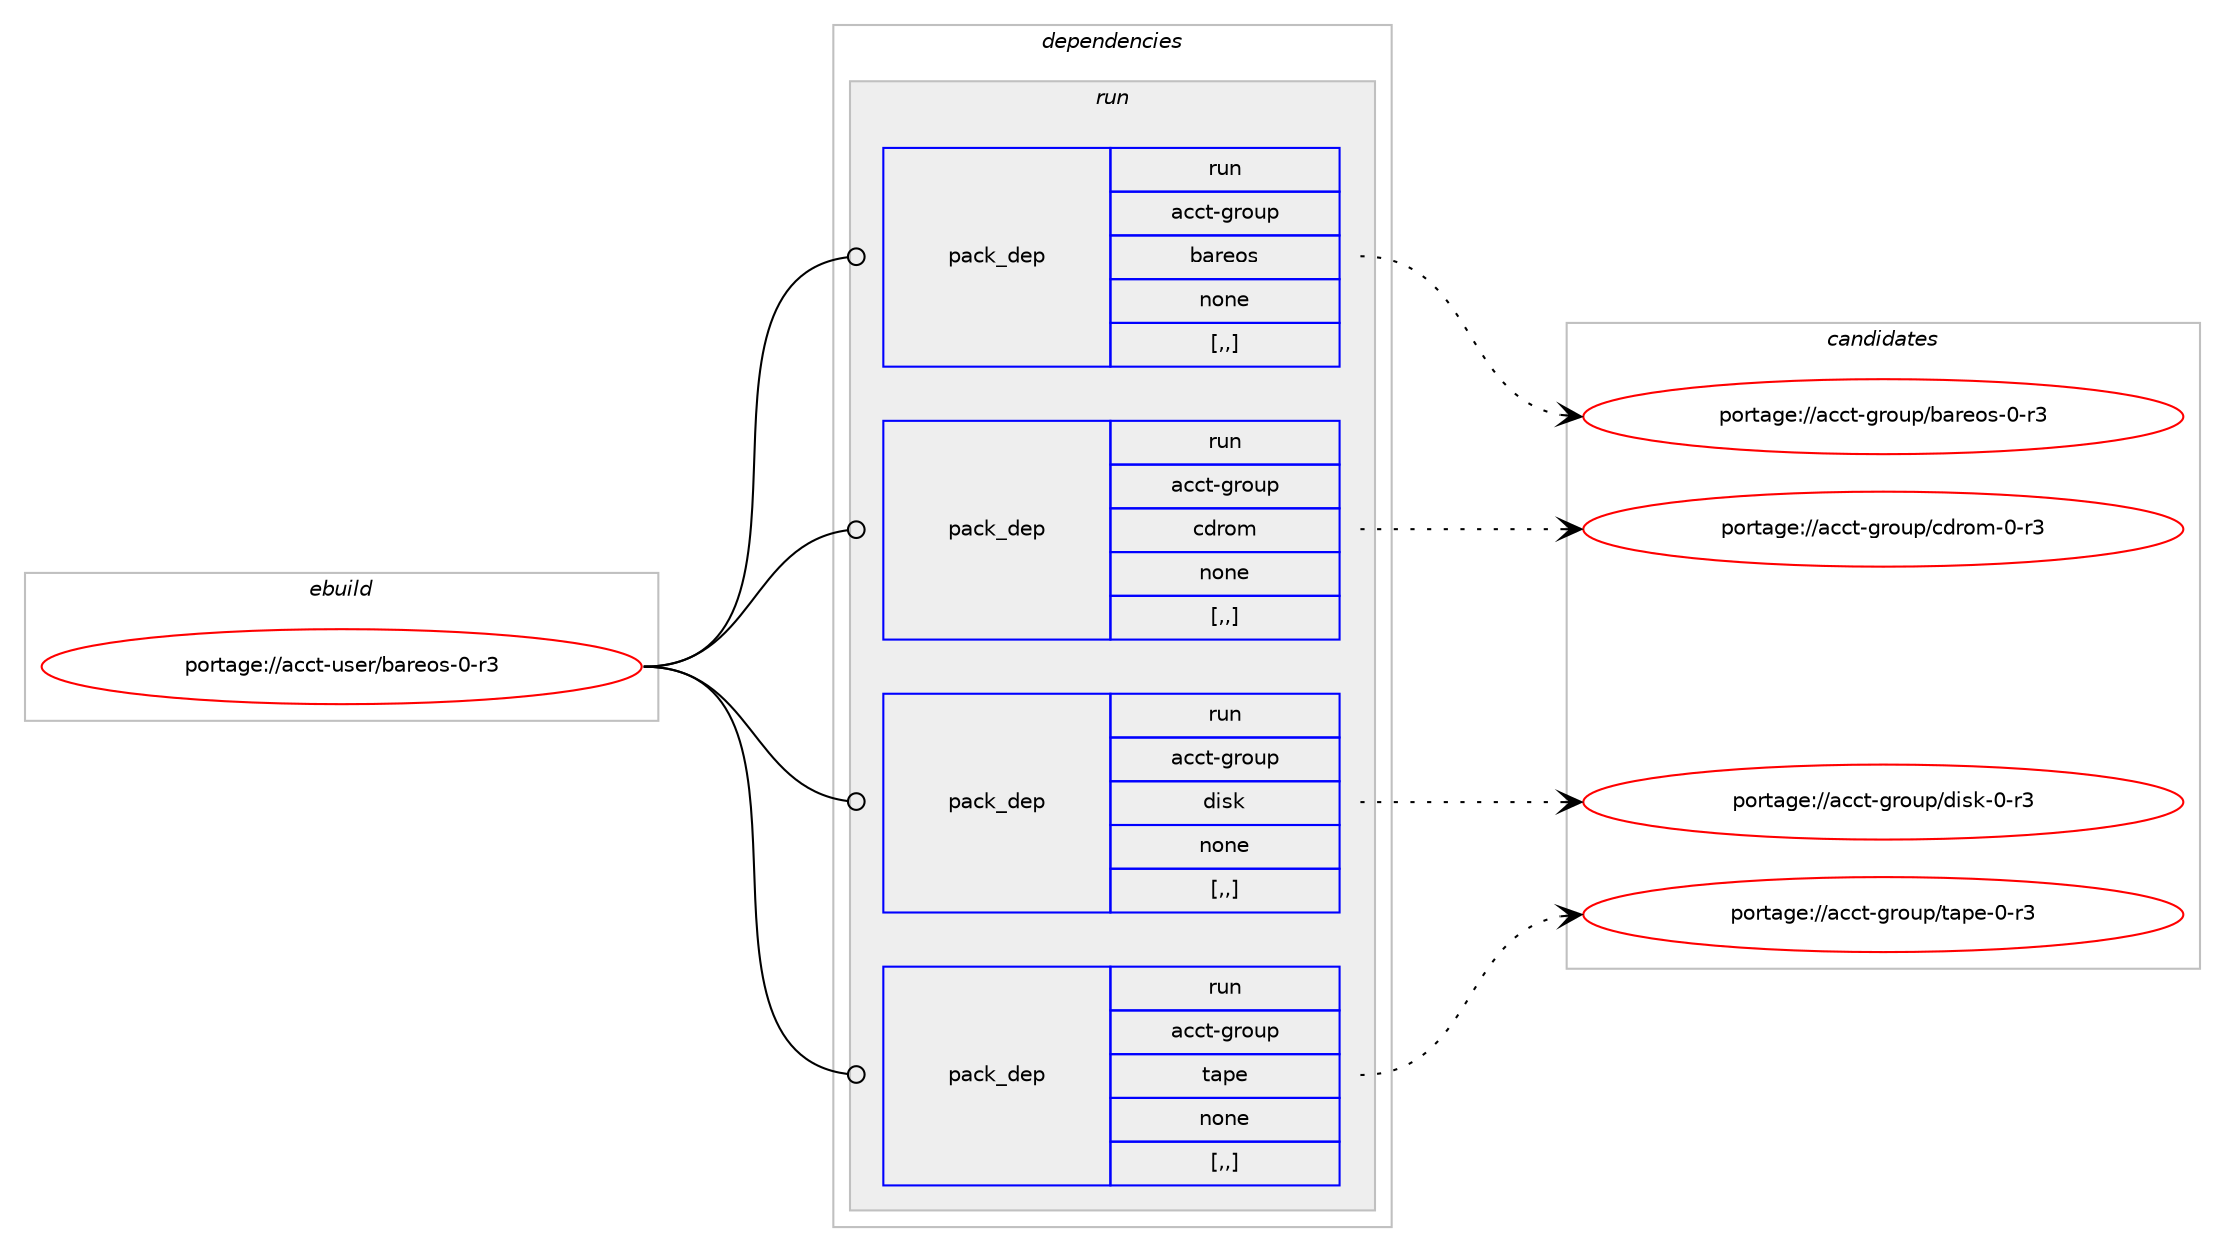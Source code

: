digraph prolog {

# *************
# Graph options
# *************

newrank=true;
concentrate=true;
compound=true;
graph [rankdir=LR,fontname=Helvetica,fontsize=10,ranksep=1.5];#, ranksep=2.5, nodesep=0.2];
edge  [arrowhead=vee];
node  [fontname=Helvetica,fontsize=10];

# **********
# The ebuild
# **********

subgraph cluster_leftcol {
color=gray;
label=<<i>ebuild</i>>;
id [label="portage://acct-user/bareos-0-r3", color=red, width=4, href="../acct-user/bareos-0-r3.svg"];
}

# ****************
# The dependencies
# ****************

subgraph cluster_midcol {
color=gray;
label=<<i>dependencies</i>>;
subgraph cluster_compile {
fillcolor="#eeeeee";
style=filled;
label=<<i>compile</i>>;
}
subgraph cluster_compileandrun {
fillcolor="#eeeeee";
style=filled;
label=<<i>compile and run</i>>;
}
subgraph cluster_run {
fillcolor="#eeeeee";
style=filled;
label=<<i>run</i>>;
subgraph pack360146 {
dependency493461 [label=<<TABLE BORDER="0" CELLBORDER="1" CELLSPACING="0" CELLPADDING="4" WIDTH="220"><TR><TD ROWSPAN="6" CELLPADDING="30">pack_dep</TD></TR><TR><TD WIDTH="110">run</TD></TR><TR><TD>acct-group</TD></TR><TR><TD>bareos</TD></TR><TR><TD>none</TD></TR><TR><TD>[,,]</TD></TR></TABLE>>, shape=none, color=blue];
}
id:e -> dependency493461:w [weight=20,style="solid",arrowhead="odot"];
subgraph pack360147 {
dependency493462 [label=<<TABLE BORDER="0" CELLBORDER="1" CELLSPACING="0" CELLPADDING="4" WIDTH="220"><TR><TD ROWSPAN="6" CELLPADDING="30">pack_dep</TD></TR><TR><TD WIDTH="110">run</TD></TR><TR><TD>acct-group</TD></TR><TR><TD>cdrom</TD></TR><TR><TD>none</TD></TR><TR><TD>[,,]</TD></TR></TABLE>>, shape=none, color=blue];
}
id:e -> dependency493462:w [weight=20,style="solid",arrowhead="odot"];
subgraph pack360148 {
dependency493463 [label=<<TABLE BORDER="0" CELLBORDER="1" CELLSPACING="0" CELLPADDING="4" WIDTH="220"><TR><TD ROWSPAN="6" CELLPADDING="30">pack_dep</TD></TR><TR><TD WIDTH="110">run</TD></TR><TR><TD>acct-group</TD></TR><TR><TD>disk</TD></TR><TR><TD>none</TD></TR><TR><TD>[,,]</TD></TR></TABLE>>, shape=none, color=blue];
}
id:e -> dependency493463:w [weight=20,style="solid",arrowhead="odot"];
subgraph pack360149 {
dependency493464 [label=<<TABLE BORDER="0" CELLBORDER="1" CELLSPACING="0" CELLPADDING="4" WIDTH="220"><TR><TD ROWSPAN="6" CELLPADDING="30">pack_dep</TD></TR><TR><TD WIDTH="110">run</TD></TR><TR><TD>acct-group</TD></TR><TR><TD>tape</TD></TR><TR><TD>none</TD></TR><TR><TD>[,,]</TD></TR></TABLE>>, shape=none, color=blue];
}
id:e -> dependency493464:w [weight=20,style="solid",arrowhead="odot"];
}
}

# **************
# The candidates
# **************

subgraph cluster_choices {
rank=same;
color=gray;
label=<<i>candidates</i>>;

subgraph choice360146 {
color=black;
nodesep=1;
choice9799991164510311411111711247989711410111111545484511451 [label="portage://acct-group/bareos-0-r3", color=red, width=4,href="../acct-group/bareos-0-r3.svg"];
dependency493461:e -> choice9799991164510311411111711247989711410111111545484511451:w [style=dotted,weight="100"];
}
subgraph choice360147 {
color=black;
nodesep=1;
choice97999911645103114111117112479910011411110945484511451 [label="portage://acct-group/cdrom-0-r3", color=red, width=4,href="../acct-group/cdrom-0-r3.svg"];
dependency493462:e -> choice97999911645103114111117112479910011411110945484511451:w [style=dotted,weight="100"];
}
subgraph choice360148 {
color=black;
nodesep=1;
choice979999116451031141111171124710010511510745484511451 [label="portage://acct-group/disk-0-r3", color=red, width=4,href="../acct-group/disk-0-r3.svg"];
dependency493463:e -> choice979999116451031141111171124710010511510745484511451:w [style=dotted,weight="100"];
}
subgraph choice360149 {
color=black;
nodesep=1;
choice97999911645103114111117112471169711210145484511451 [label="portage://acct-group/tape-0-r3", color=red, width=4,href="../acct-group/tape-0-r3.svg"];
dependency493464:e -> choice97999911645103114111117112471169711210145484511451:w [style=dotted,weight="100"];
}
}

}
